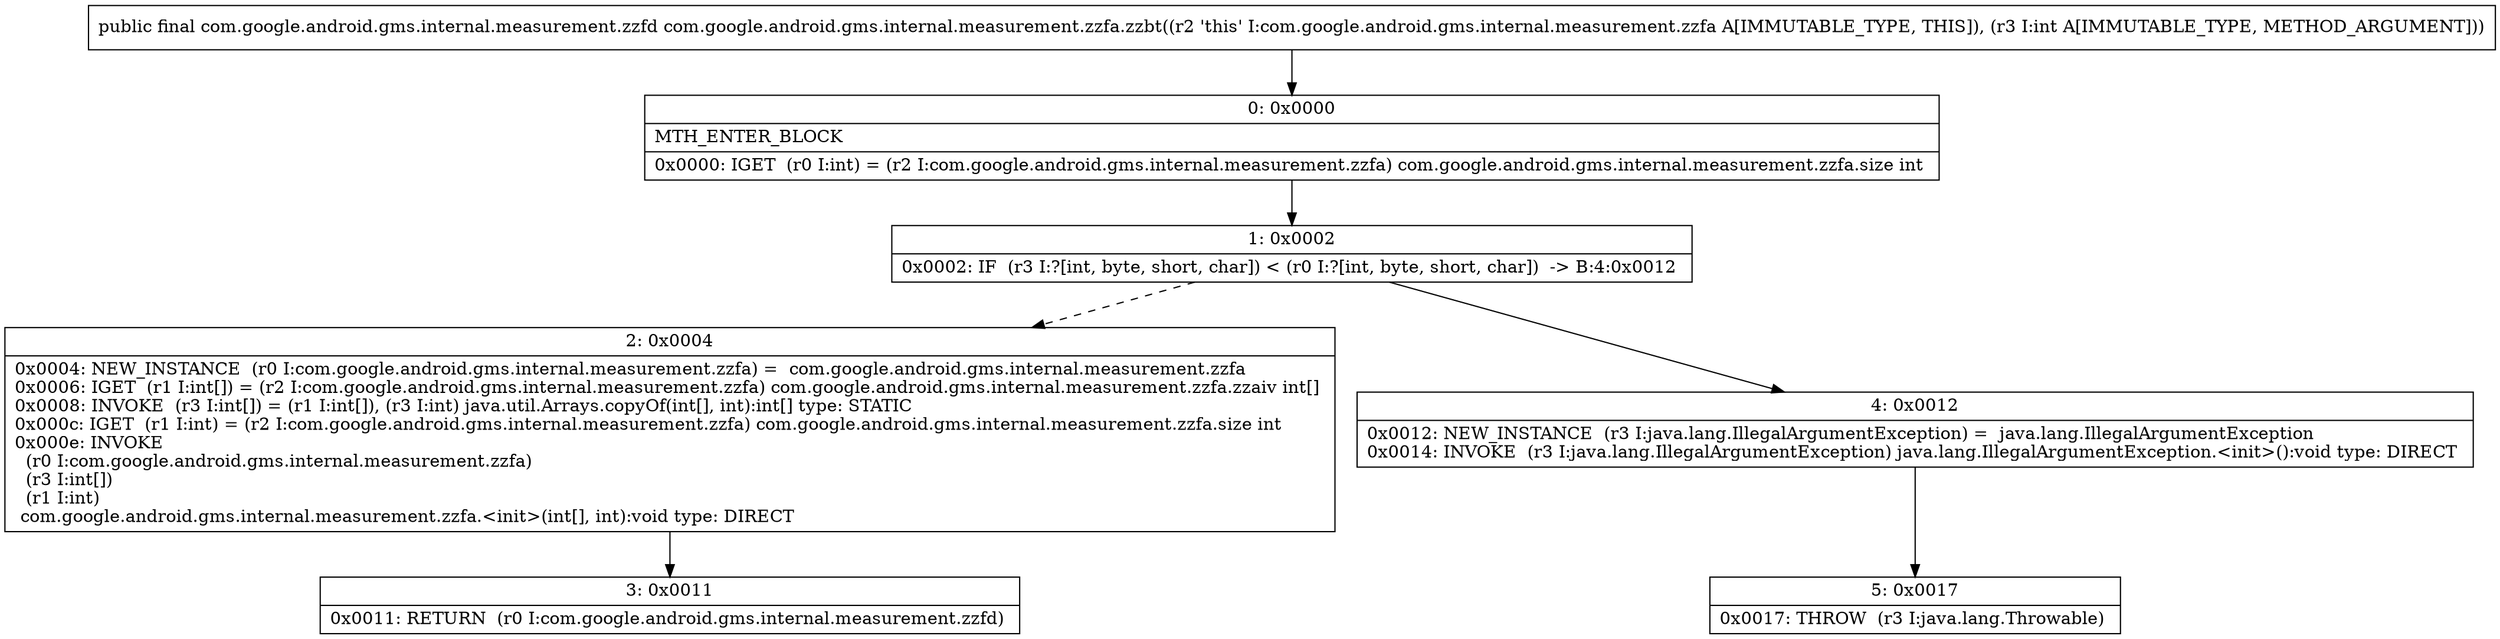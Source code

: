 digraph "CFG forcom.google.android.gms.internal.measurement.zzfa.zzbt(I)Lcom\/google\/android\/gms\/internal\/measurement\/zzfd;" {
Node_0 [shape=record,label="{0\:\ 0x0000|MTH_ENTER_BLOCK\l|0x0000: IGET  (r0 I:int) = (r2 I:com.google.android.gms.internal.measurement.zzfa) com.google.android.gms.internal.measurement.zzfa.size int \l}"];
Node_1 [shape=record,label="{1\:\ 0x0002|0x0002: IF  (r3 I:?[int, byte, short, char]) \< (r0 I:?[int, byte, short, char])  \-\> B:4:0x0012 \l}"];
Node_2 [shape=record,label="{2\:\ 0x0004|0x0004: NEW_INSTANCE  (r0 I:com.google.android.gms.internal.measurement.zzfa) =  com.google.android.gms.internal.measurement.zzfa \l0x0006: IGET  (r1 I:int[]) = (r2 I:com.google.android.gms.internal.measurement.zzfa) com.google.android.gms.internal.measurement.zzfa.zzaiv int[] \l0x0008: INVOKE  (r3 I:int[]) = (r1 I:int[]), (r3 I:int) java.util.Arrays.copyOf(int[], int):int[] type: STATIC \l0x000c: IGET  (r1 I:int) = (r2 I:com.google.android.gms.internal.measurement.zzfa) com.google.android.gms.internal.measurement.zzfa.size int \l0x000e: INVOKE  \l  (r0 I:com.google.android.gms.internal.measurement.zzfa)\l  (r3 I:int[])\l  (r1 I:int)\l com.google.android.gms.internal.measurement.zzfa.\<init\>(int[], int):void type: DIRECT \l}"];
Node_3 [shape=record,label="{3\:\ 0x0011|0x0011: RETURN  (r0 I:com.google.android.gms.internal.measurement.zzfd) \l}"];
Node_4 [shape=record,label="{4\:\ 0x0012|0x0012: NEW_INSTANCE  (r3 I:java.lang.IllegalArgumentException) =  java.lang.IllegalArgumentException \l0x0014: INVOKE  (r3 I:java.lang.IllegalArgumentException) java.lang.IllegalArgumentException.\<init\>():void type: DIRECT \l}"];
Node_5 [shape=record,label="{5\:\ 0x0017|0x0017: THROW  (r3 I:java.lang.Throwable) \l}"];
MethodNode[shape=record,label="{public final com.google.android.gms.internal.measurement.zzfd com.google.android.gms.internal.measurement.zzfa.zzbt((r2 'this' I:com.google.android.gms.internal.measurement.zzfa A[IMMUTABLE_TYPE, THIS]), (r3 I:int A[IMMUTABLE_TYPE, METHOD_ARGUMENT])) }"];
MethodNode -> Node_0;
Node_0 -> Node_1;
Node_1 -> Node_2[style=dashed];
Node_1 -> Node_4;
Node_2 -> Node_3;
Node_4 -> Node_5;
}

